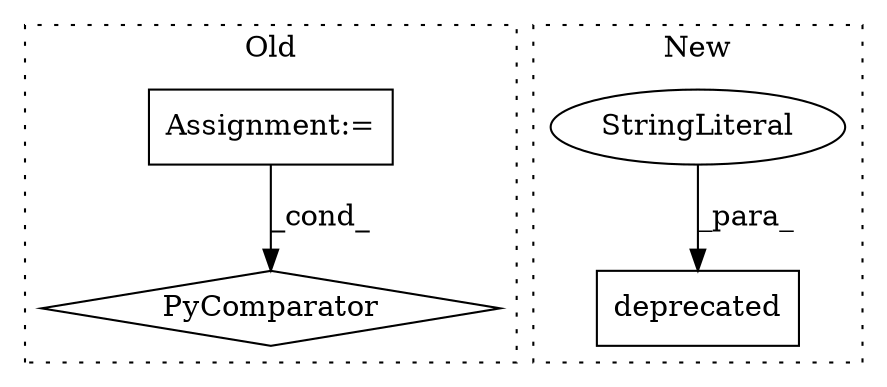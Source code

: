 digraph G {
subgraph cluster0 {
1 [label="PyComparator" a="113" s="1555" l="36" shape="diamond"];
4 [label="Assignment:=" a="7" s="1326" l="11" shape="box"];
label = "Old";
style="dotted";
}
subgraph cluster1 {
2 [label="deprecated" a="32" s="1328,1511" l="11,1" shape="box"];
3 [label="StringLiteral" a="45" s="1339" l="165" shape="ellipse"];
label = "New";
style="dotted";
}
3 -> 2 [label="_para_"];
4 -> 1 [label="_cond_"];
}